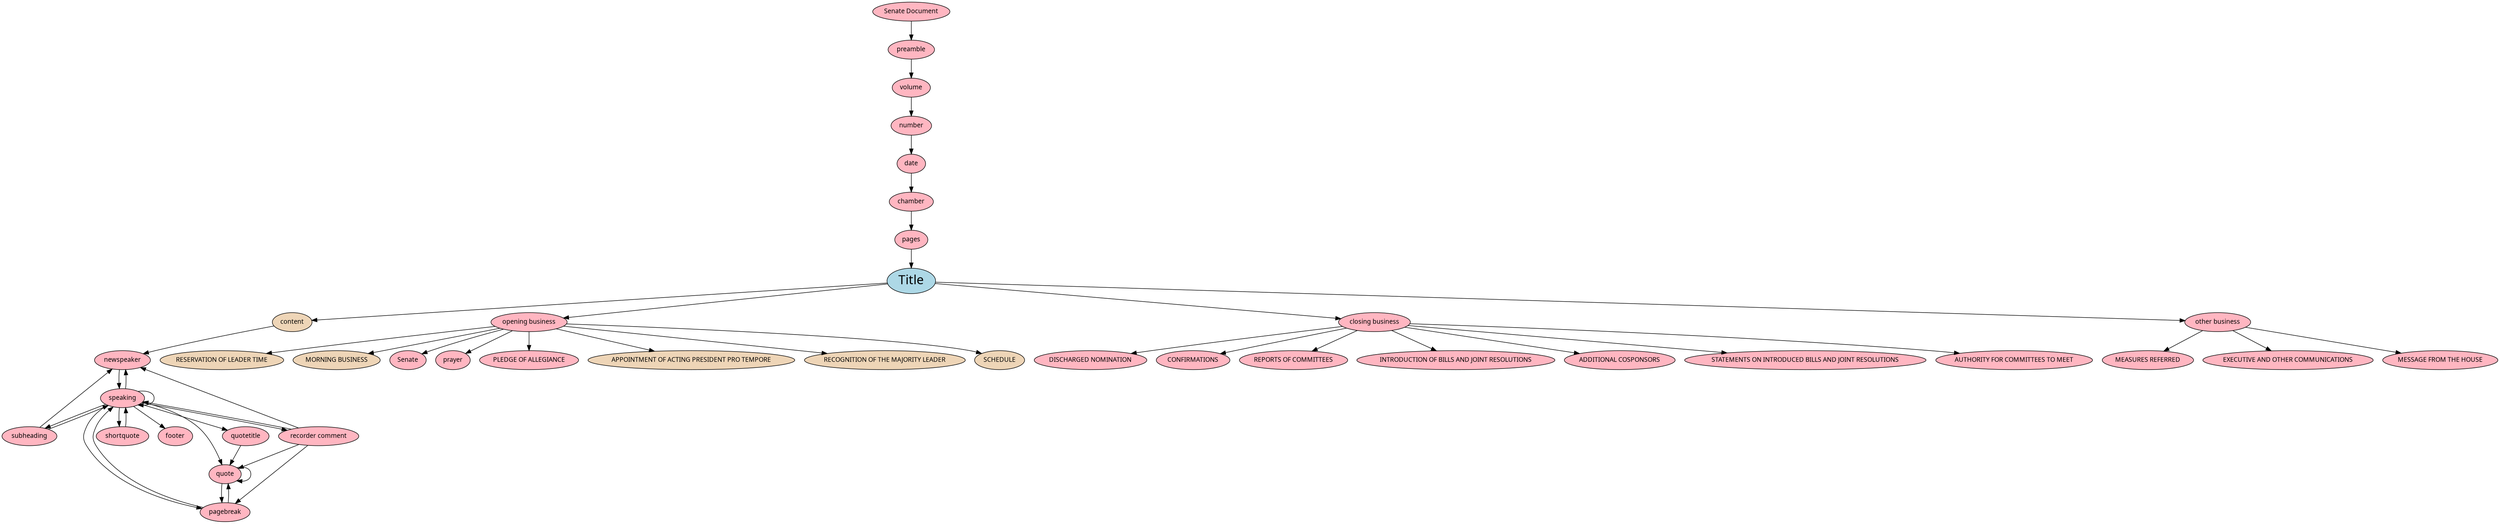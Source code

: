 digraph senate {

    size="50,40";
    node [style=filled fillcolor="lightpink" fontsize=12 fontname="Verdana"];
   
    "Title" [style=filled fillcolor=lightblue fontsize=24]; 
    "APPOINTMENT OF ACTING PRESIDENT PRO TEMPORE" [style=filled fillcolor=bisque2];
    "RECOGNITION OF THE MAJORITY LEADER" [style=filled fillcolor=bisque2];  
    "SCHEDULE" [style=filled fillcolor=bisque2]; 
    "RESERVATION OF LEADER TIME" [style=filled fillcolor=bisque2]; 
    "MORNING BUSINESS" [style=filled fillcolor=bisque2];
    "MORNING BUSINESS" [style=filled fillcolor=bisque2]; 
    "content" [style=filled fillcolor=bisque2];

    "Senate Document" -> "preamble";
    "preamble" -> "volume";
    "volume" -> "number";
    "number" -> "date";
    "date" -> "chamber";
    "chamber" -> "pages";
    "pages" -> "Title";

    "Title" -> "opening business";
    "Title" -> "closing business";
    "Title" -> "content";
    "Title" -> "other business";

    "opening business" -> "Senate"; 
    "opening business" -> "prayer"; 
    "opening business" -> "PLEDGE OF ALLEGIANCE"; 
    "opening business" -> "APPOINTMENT OF ACTING PRESIDENT PRO TEMPORE";
    "opening business" -> "RECOGNITION OF THE MAJORITY LEADER";
    "opening business" -> "SCHEDULE";
    "opening business" -> "RESERVATION OF LEADER TIME" 
    "opening business" -> "MORNING BUSINESS";


    "content"  -> "newspeaker";
    
    "newspeaker" -> "speaking";
    "speaking" -> "speaking";
    "speaking" -> "quote";
    "speaking" -> "quotetitle";
    "speaking" -> "pagebreak";
    "speaking" -> "subheading" 
    "speaking" -> "recorder comment";
    "speaking" -> "shortquote";
    "speaking" -> "footer";    
    "speaking" -> "newspeaker";

    "shortquote" -> "speaking";

    "recorder comment" -> "speaking";
    "recorder comment" -> "newspeaker";
    "recorder comment" -> "pagebreak";
    "recorder comment" -> "quote";
    
    "subheading" -> "speaking";
    "subheading" -> "newspeaker";

    "quote"   -> "pagebreak";
    "quote" -> "quote";
    
    "quotetitle" -> "quote";

    "pagebreak" -> "quote";
    "pagebreak" -> "speaking";

    "other business" -> "MESSAGE FROM THE HOUSE";
    "other business" -> "MEASURES REFERRED";
    "other business" -> "EXECUTIVE AND OTHER COMMUNICATIONS";


    "closing business" -> "REPORTS OF COMMITTEES"; 
    "closing business" -> "INTRODUCTION OF BILLS AND JOINT RESOLUTIONS";
    "closing business" -> "ADDITIONAL COSPONSORS"; 
    "closing business" -> "STATEMENTS ON INTRODUCED BILLS AND JOINT RESOLUTIONS"; 
    "closing business" -> "AUTHORITY FOR COMMITTEES TO MEET"; 
    "closing business" -> "DISCHARGED NOMINATION"; 
    "closing business" -> "CONFIRMATIONS"; 
}
